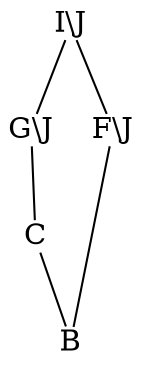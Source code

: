 digraph BundleClosure__Taxonomy {
    rankdir = BT

    C [
        fontsize = 14,
        shape = plain,
        label = C
    ]

    "G\\J" [
        fontsize = 14,
        shape = plain,
        label = "G\\J"
    ]

    B [
        fontsize = 14,
        shape = plain,
        label = B
    ]

    "F\\J" [
        fontsize = 14,
        shape = plain,
        label = "F\\J"
    ]

    "I\\J" [
        fontsize = 14,
        shape = plain,
        label = "I\\J"
    ]

    C -> "G\\J" [
        arrowhead = none,
        fontsize = 8
    ]

    "G\\J" -> "I\\J" [
        arrowhead = none,
        fontsize = 8
    ]

    B -> C [
        arrowhead = none,
        fontsize = 8
    ]

    B -> "F\\J" [
        arrowhead = none,
        fontsize = 8
    ]

    "F\\J" -> "I\\J" [
        arrowhead = none,
        fontsize = 8
    ]
}